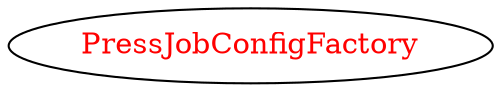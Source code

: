 digraph dependencyGraph {
 concentrate=true;
 ranksep="2.0";
 rankdir="LR"; 
 splines="ortho";
"PressJobConfigFactory" [fontcolor="red"];
}